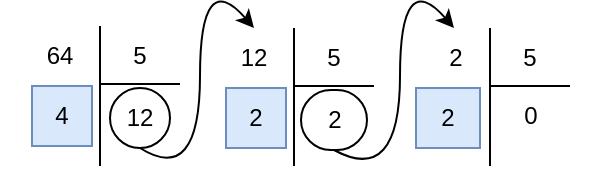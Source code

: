 <mxfile version="18.1.3" type="device"><diagram id="Lic-R6pu7ukywvKH7VOm" name="Page-1"><mxGraphModel dx="586" dy="373" grid="1" gridSize="10" guides="1" tooltips="1" connect="1" arrows="1" fold="1" page="1" pageScale="1" pageWidth="1169" pageHeight="827" math="0" shadow="0"><root><mxCell id="0"/><mxCell id="1" parent="0"/><mxCell id="GaYhEzxDvzkoaT6bhTiV-1" value="64" style="text;html=1;strokeColor=none;fillColor=none;align=center;verticalAlign=middle;whiteSpace=wrap;rounded=0;" vertex="1" parent="1"><mxGeometry x="70" y="50" width="60" height="30" as="geometry"/></mxCell><mxCell id="GaYhEzxDvzkoaT6bhTiV-2" value="5" style="text;html=1;strokeColor=none;fillColor=none;align=center;verticalAlign=middle;whiteSpace=wrap;rounded=0;" vertex="1" parent="1"><mxGeometry x="110" y="50" width="60" height="30" as="geometry"/></mxCell><mxCell id="GaYhEzxDvzkoaT6bhTiV-4" value="12" style="text;html=1;strokeColor=default;fillColor=none;align=center;verticalAlign=middle;whiteSpace=wrap;rounded=1;arcSize=50;" vertex="1" parent="1"><mxGeometry x="125" y="81" width="30" height="30" as="geometry"/></mxCell><mxCell id="GaYhEzxDvzkoaT6bhTiV-5" value="4" style="text;html=1;strokeColor=#6c8ebf;fillColor=#dae8fc;align=center;verticalAlign=middle;whiteSpace=wrap;rounded=0;" vertex="1" parent="1"><mxGeometry x="86" y="80" width="30" height="30" as="geometry"/></mxCell><mxCell id="GaYhEzxDvzkoaT6bhTiV-6" value="" style="endArrow=none;html=1;rounded=0;" edge="1" parent="1"><mxGeometry width="50" height="50" relative="1" as="geometry"><mxPoint x="120" y="120" as="sourcePoint"/><mxPoint x="120" y="50" as="targetPoint"/></mxGeometry></mxCell><mxCell id="GaYhEzxDvzkoaT6bhTiV-7" value="" style="endArrow=none;html=1;rounded=0;startSize=6;" edge="1" parent="1"><mxGeometry width="50" height="50" relative="1" as="geometry"><mxPoint x="120" y="79" as="sourcePoint"/><mxPoint x="160" y="79" as="targetPoint"/></mxGeometry></mxCell><mxCell id="GaYhEzxDvzkoaT6bhTiV-8" value="12" style="text;html=1;strokeColor=none;fillColor=none;align=center;verticalAlign=middle;whiteSpace=wrap;rounded=0;" vertex="1" parent="1"><mxGeometry x="167" y="51" width="60" height="30" as="geometry"/></mxCell><mxCell id="GaYhEzxDvzkoaT6bhTiV-9" value="5" style="text;html=1;strokeColor=none;fillColor=none;align=center;verticalAlign=middle;whiteSpace=wrap;rounded=0;" vertex="1" parent="1"><mxGeometry x="207" y="51" width="60" height="30" as="geometry"/></mxCell><mxCell id="GaYhEzxDvzkoaT6bhTiV-10" value="2" style="text;html=1;strokeColor=default;fillColor=none;align=center;verticalAlign=middle;whiteSpace=wrap;rounded=1;arcSize=50;" vertex="1" parent="1"><mxGeometry x="220.5" y="82" width="33" height="30" as="geometry"/></mxCell><mxCell id="GaYhEzxDvzkoaT6bhTiV-11" value="2" style="text;html=1;strokeColor=#6c8ebf;fillColor=#dae8fc;align=center;verticalAlign=middle;whiteSpace=wrap;rounded=0;" vertex="1" parent="1"><mxGeometry x="183" y="81" width="30" height="30" as="geometry"/></mxCell><mxCell id="GaYhEzxDvzkoaT6bhTiV-12" value="" style="endArrow=none;html=1;rounded=0;" edge="1" parent="1"><mxGeometry width="50" height="50" relative="1" as="geometry"><mxPoint x="217" y="120" as="sourcePoint"/><mxPoint x="217" y="51" as="targetPoint"/></mxGeometry></mxCell><mxCell id="GaYhEzxDvzkoaT6bhTiV-13" value="" style="endArrow=none;html=1;rounded=0;startSize=6;" edge="1" parent="1"><mxGeometry width="50" height="50" relative="1" as="geometry"><mxPoint x="217" y="80" as="sourcePoint"/><mxPoint x="257" y="80" as="targetPoint"/></mxGeometry></mxCell><mxCell id="GaYhEzxDvzkoaT6bhTiV-18" value="2" style="text;html=1;strokeColor=none;fillColor=none;align=center;verticalAlign=middle;whiteSpace=wrap;rounded=0;" vertex="1" parent="1"><mxGeometry x="268" y="51" width="60" height="30" as="geometry"/></mxCell><mxCell id="GaYhEzxDvzkoaT6bhTiV-19" value="5" style="text;html=1;strokeColor=none;fillColor=none;align=center;verticalAlign=middle;whiteSpace=wrap;rounded=0;" vertex="1" parent="1"><mxGeometry x="305" y="51" width="60" height="30" as="geometry"/></mxCell><mxCell id="GaYhEzxDvzkoaT6bhTiV-20" value="0" style="text;html=1;strokeColor=none;fillColor=none;align=center;verticalAlign=middle;whiteSpace=wrap;rounded=0;" vertex="1" parent="1"><mxGeometry x="322.5" y="80" width="25" height="30" as="geometry"/></mxCell><mxCell id="GaYhEzxDvzkoaT6bhTiV-21" value="2" style="text;html=1;strokeColor=#6c8ebf;fillColor=#dae8fc;align=center;verticalAlign=middle;whiteSpace=wrap;rounded=0;" vertex="1" parent="1"><mxGeometry x="278" y="81" width="32" height="30" as="geometry"/></mxCell><mxCell id="GaYhEzxDvzkoaT6bhTiV-22" value="" style="endArrow=none;html=1;rounded=0;" edge="1" parent="1"><mxGeometry width="50" height="50" relative="1" as="geometry"><mxPoint x="315" y="120" as="sourcePoint"/><mxPoint x="315" y="51" as="targetPoint"/></mxGeometry></mxCell><mxCell id="GaYhEzxDvzkoaT6bhTiV-23" value="" style="endArrow=none;html=1;rounded=0;startSize=6;" edge="1" parent="1"><mxGeometry width="50" height="50" relative="1" as="geometry"><mxPoint x="315" y="80" as="sourcePoint"/><mxPoint x="355" y="80" as="targetPoint"/></mxGeometry></mxCell><mxCell id="GaYhEzxDvzkoaT6bhTiV-24" value="" style="curved=1;endArrow=classic;html=1;rounded=0;startSize=6;exitX=0.5;exitY=1;exitDx=0;exitDy=0;entryX=0.5;entryY=0;entryDx=0;entryDy=0;" edge="1" parent="1" source="GaYhEzxDvzkoaT6bhTiV-4" target="GaYhEzxDvzkoaT6bhTiV-8"><mxGeometry width="50" height="50" relative="1" as="geometry"><mxPoint x="410" y="220" as="sourcePoint"/><mxPoint x="460" y="170" as="targetPoint"/><Array as="points"><mxPoint x="170" y="130"/><mxPoint x="170" y="20"/></Array></mxGeometry></mxCell><mxCell id="GaYhEzxDvzkoaT6bhTiV-25" value="" style="curved=1;endArrow=classic;html=1;rounded=0;startSize=6;entryX=0.5;entryY=0;entryDx=0;entryDy=0;exitX=0.5;exitY=1;exitDx=0;exitDy=0;" edge="1" parent="1" source="GaYhEzxDvzkoaT6bhTiV-10"><mxGeometry width="50" height="50" relative="1" as="geometry"><mxPoint x="240" y="130" as="sourcePoint"/><mxPoint x="297" y="51" as="targetPoint"/><Array as="points"><mxPoint x="270" y="130"/><mxPoint x="270" y="20"/></Array></mxGeometry></mxCell></root></mxGraphModel></diagram></mxfile>
